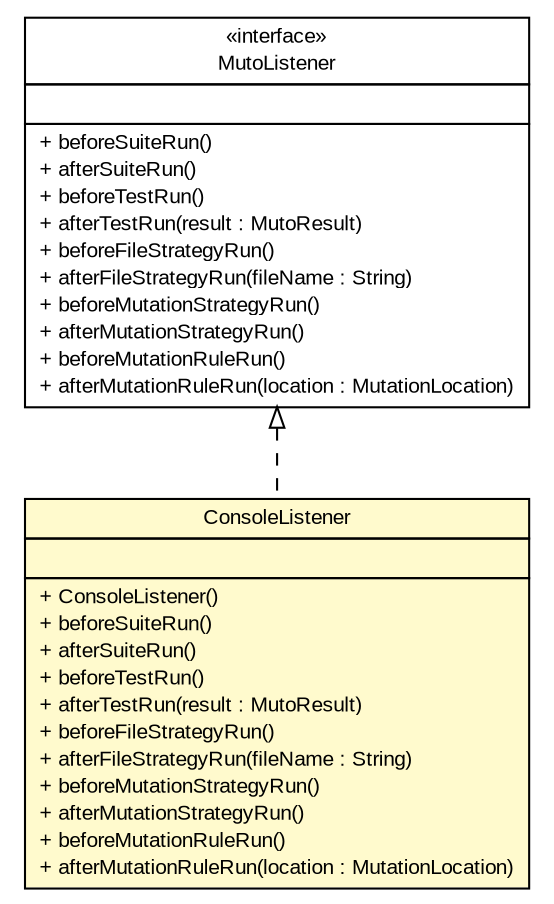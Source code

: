 #!/usr/local/bin/dot
#
# Class diagram 
# Generated by UMLGraph version R5_6 (http://www.umlgraph.org/)
#

digraph G {
	edge [fontname="arial",fontsize=10,labelfontname="arial",labelfontsize=10];
	node [fontname="arial",fontsize=10,shape=plaintext];
	nodesep=0.25;
	ranksep=0.5;
	// com.github.mkolisnyk.muto.reporter.listeners.ConsoleListener
	c341 [label=<<table title="com.github.mkolisnyk.muto.reporter.listeners.ConsoleListener" border="0" cellborder="1" cellspacing="0" cellpadding="2" port="p" bgcolor="lemonChiffon" href="./ConsoleListener.html">
		<tr><td><table border="0" cellspacing="0" cellpadding="1">
<tr><td align="center" balign="center"> ConsoleListener </td></tr>
		</table></td></tr>
		<tr><td><table border="0" cellspacing="0" cellpadding="1">
<tr><td align="left" balign="left">  </td></tr>
		</table></td></tr>
		<tr><td><table border="0" cellspacing="0" cellpadding="1">
<tr><td align="left" balign="left"> + ConsoleListener() </td></tr>
<tr><td align="left" balign="left"> + beforeSuiteRun() </td></tr>
<tr><td align="left" balign="left"> + afterSuiteRun() </td></tr>
<tr><td align="left" balign="left"> + beforeTestRun() </td></tr>
<tr><td align="left" balign="left"> + afterTestRun(result : MutoResult) </td></tr>
<tr><td align="left" balign="left"> + beforeFileStrategyRun() </td></tr>
<tr><td align="left" balign="left"> + afterFileStrategyRun(fileName : String) </td></tr>
<tr><td align="left" balign="left"> + beforeMutationStrategyRun() </td></tr>
<tr><td align="left" balign="left"> + afterMutationStrategyRun() </td></tr>
<tr><td align="left" balign="left"> + beforeMutationRuleRun() </td></tr>
<tr><td align="left" balign="left"> + afterMutationRuleRun(location : MutationLocation) </td></tr>
		</table></td></tr>
		</table>>, URL="./ConsoleListener.html", fontname="arial", fontcolor="black", fontsize=10.0];
	// com.github.mkolisnyk.muto.reporter.MutoListener
	c344 [label=<<table title="com.github.mkolisnyk.muto.reporter.MutoListener" border="0" cellborder="1" cellspacing="0" cellpadding="2" port="p" href="../MutoListener.html">
		<tr><td><table border="0" cellspacing="0" cellpadding="1">
<tr><td align="center" balign="center"> &#171;interface&#187; </td></tr>
<tr><td align="center" balign="center"> MutoListener </td></tr>
		</table></td></tr>
		<tr><td><table border="0" cellspacing="0" cellpadding="1">
<tr><td align="left" balign="left">  </td></tr>
		</table></td></tr>
		<tr><td><table border="0" cellspacing="0" cellpadding="1">
<tr><td align="left" balign="left"> + beforeSuiteRun() </td></tr>
<tr><td align="left" balign="left"> + afterSuiteRun() </td></tr>
<tr><td align="left" balign="left"> + beforeTestRun() </td></tr>
<tr><td align="left" balign="left"> + afterTestRun(result : MutoResult) </td></tr>
<tr><td align="left" balign="left"> + beforeFileStrategyRun() </td></tr>
<tr><td align="left" balign="left"> + afterFileStrategyRun(fileName : String) </td></tr>
<tr><td align="left" balign="left"> + beforeMutationStrategyRun() </td></tr>
<tr><td align="left" balign="left"> + afterMutationStrategyRun() </td></tr>
<tr><td align="left" balign="left"> + beforeMutationRuleRun() </td></tr>
<tr><td align="left" balign="left"> + afterMutationRuleRun(location : MutationLocation) </td></tr>
		</table></td></tr>
		</table>>, URL="../MutoListener.html", fontname="arial", fontcolor="black", fontsize=10.0];
	//com.github.mkolisnyk.muto.reporter.listeners.ConsoleListener implements com.github.mkolisnyk.muto.reporter.MutoListener
	c344:p -> c341:p [dir=back,arrowtail=empty,style=dashed];
}


